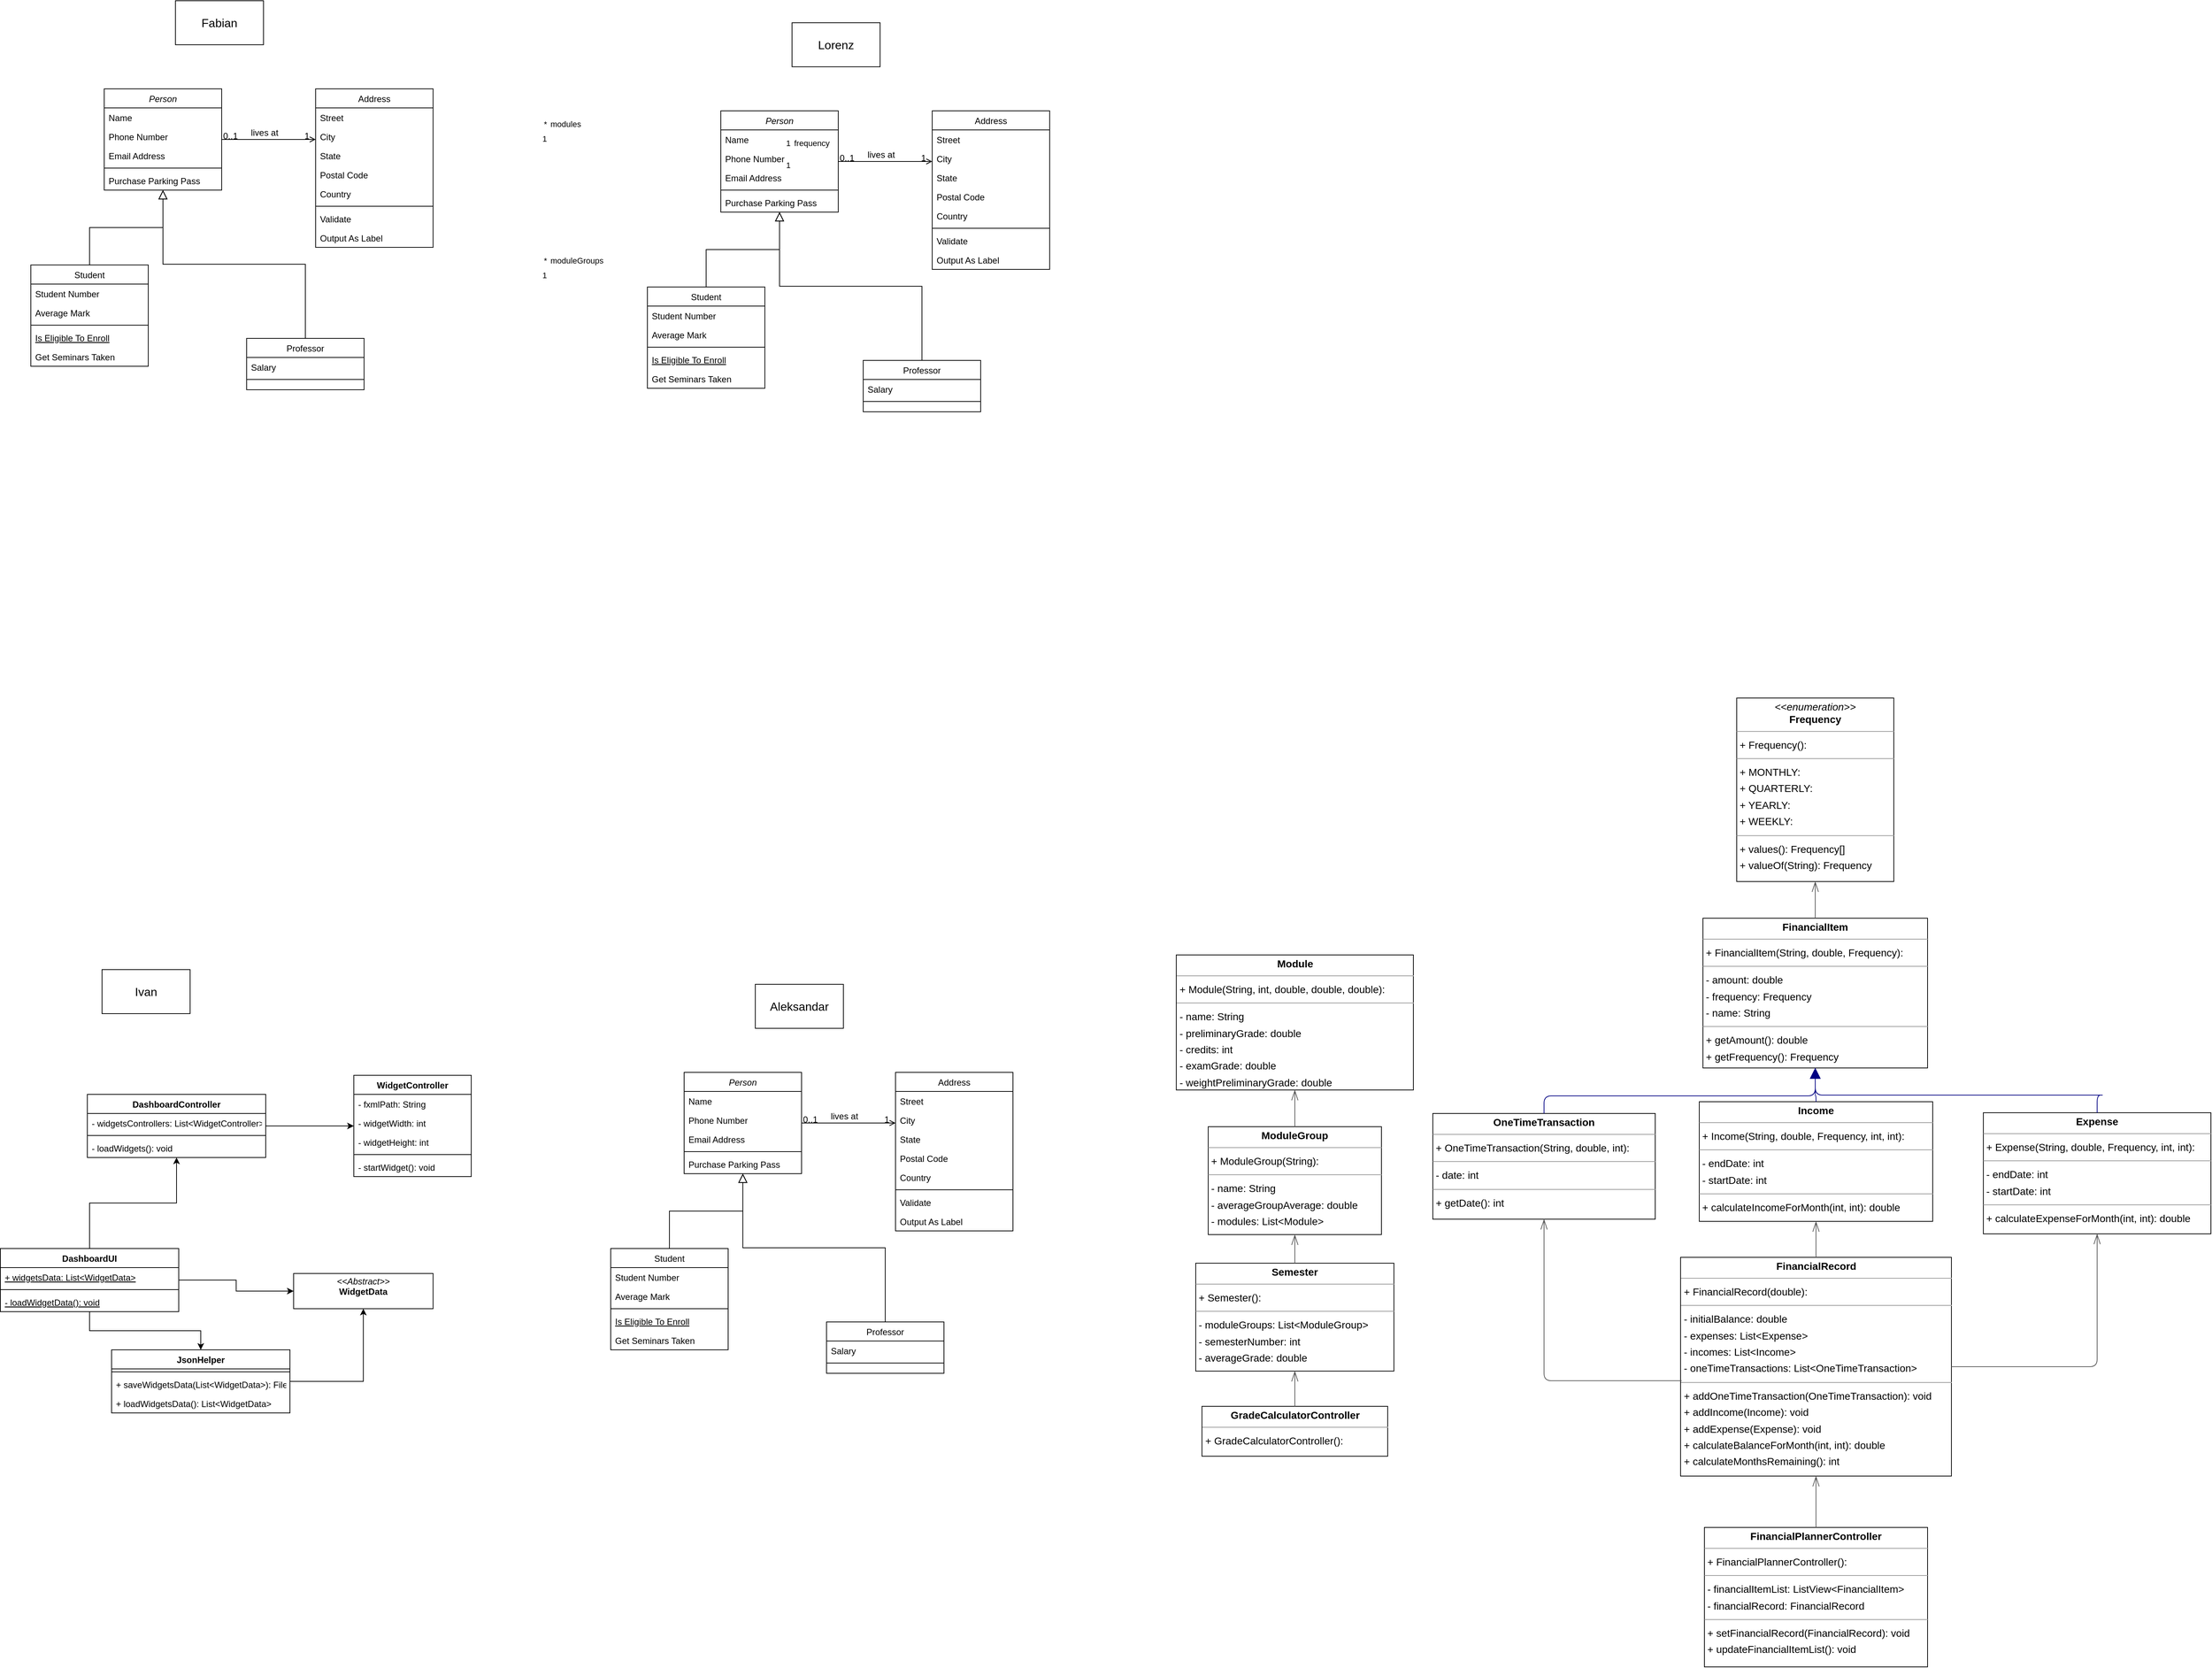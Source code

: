 <mxfile version="20.5.3" type="embed"><diagram id="C5RBs43oDa-KdzZeNtuy" name="Page-1"><mxGraphModel dx="1833" dy="562" grid="1" gridSize="10" guides="1" tooltips="1" connect="1" arrows="1" fold="1" page="1" pageScale="1" pageWidth="827" pageHeight="1169" math="0" shadow="0"><root><mxCell id="WIyWlLk6GJQsqaUBKTNV-0"/><mxCell id="WIyWlLk6GJQsqaUBKTNV-1" parent="WIyWlLk6GJQsqaUBKTNV-0"/><mxCell id="zkfFHV4jXpPFQw0GAbJ--0" value="Person" style="swimlane;fontStyle=2;align=center;verticalAlign=top;childLayout=stackLayout;horizontal=1;startSize=26;horizontalStack=0;resizeParent=1;resizeLast=0;collapsible=1;marginBottom=0;rounded=0;shadow=0;strokeWidth=1;" parent="WIyWlLk6GJQsqaUBKTNV-1" vertex="1"><mxGeometry x="-570" y="140" width="160" height="138" as="geometry"><mxRectangle x="230" y="140" width="160" height="26" as="alternateBounds"/></mxGeometry></mxCell><mxCell id="zkfFHV4jXpPFQw0GAbJ--1" value="Name" style="text;align=left;verticalAlign=top;spacingLeft=4;spacingRight=4;overflow=hidden;rotatable=0;points=[[0,0.5],[1,0.5]];portConstraint=eastwest;" parent="zkfFHV4jXpPFQw0GAbJ--0" vertex="1"><mxGeometry y="26" width="160" height="26" as="geometry"/></mxCell><mxCell id="zkfFHV4jXpPFQw0GAbJ--2" value="Phone Number" style="text;align=left;verticalAlign=top;spacingLeft=4;spacingRight=4;overflow=hidden;rotatable=0;points=[[0,0.5],[1,0.5]];portConstraint=eastwest;rounded=0;shadow=0;html=0;" parent="zkfFHV4jXpPFQw0GAbJ--0" vertex="1"><mxGeometry y="52" width="160" height="26" as="geometry"/></mxCell><mxCell id="zkfFHV4jXpPFQw0GAbJ--3" value="Email Address" style="text;align=left;verticalAlign=top;spacingLeft=4;spacingRight=4;overflow=hidden;rotatable=0;points=[[0,0.5],[1,0.5]];portConstraint=eastwest;rounded=0;shadow=0;html=0;" parent="zkfFHV4jXpPFQw0GAbJ--0" vertex="1"><mxGeometry y="78" width="160" height="26" as="geometry"/></mxCell><mxCell id="zkfFHV4jXpPFQw0GAbJ--4" value="" style="line;html=1;strokeWidth=1;align=left;verticalAlign=middle;spacingTop=-1;spacingLeft=3;spacingRight=3;rotatable=0;labelPosition=right;points=[];portConstraint=eastwest;" parent="zkfFHV4jXpPFQw0GAbJ--0" vertex="1"><mxGeometry y="104" width="160" height="8" as="geometry"/></mxCell><mxCell id="zkfFHV4jXpPFQw0GAbJ--5" value="Purchase Parking Pass" style="text;align=left;verticalAlign=top;spacingLeft=4;spacingRight=4;overflow=hidden;rotatable=0;points=[[0,0.5],[1,0.5]];portConstraint=eastwest;" parent="zkfFHV4jXpPFQw0GAbJ--0" vertex="1"><mxGeometry y="112" width="160" height="26" as="geometry"/></mxCell><mxCell id="zkfFHV4jXpPFQw0GAbJ--6" value="Student" style="swimlane;fontStyle=0;align=center;verticalAlign=top;childLayout=stackLayout;horizontal=1;startSize=26;horizontalStack=0;resizeParent=1;resizeLast=0;collapsible=1;marginBottom=0;rounded=0;shadow=0;strokeWidth=1;" parent="WIyWlLk6GJQsqaUBKTNV-1" vertex="1"><mxGeometry x="-670" y="380" width="160" height="138" as="geometry"><mxRectangle x="130" y="380" width="160" height="26" as="alternateBounds"/></mxGeometry></mxCell><mxCell id="zkfFHV4jXpPFQw0GAbJ--7" value="Student Number" style="text;align=left;verticalAlign=top;spacingLeft=4;spacingRight=4;overflow=hidden;rotatable=0;points=[[0,0.5],[1,0.5]];portConstraint=eastwest;" parent="zkfFHV4jXpPFQw0GAbJ--6" vertex="1"><mxGeometry y="26" width="160" height="26" as="geometry"/></mxCell><mxCell id="zkfFHV4jXpPFQw0GAbJ--8" value="Average Mark" style="text;align=left;verticalAlign=top;spacingLeft=4;spacingRight=4;overflow=hidden;rotatable=0;points=[[0,0.5],[1,0.5]];portConstraint=eastwest;rounded=0;shadow=0;html=0;" parent="zkfFHV4jXpPFQw0GAbJ--6" vertex="1"><mxGeometry y="52" width="160" height="26" as="geometry"/></mxCell><mxCell id="zkfFHV4jXpPFQw0GAbJ--9" value="" style="line;html=1;strokeWidth=1;align=left;verticalAlign=middle;spacingTop=-1;spacingLeft=3;spacingRight=3;rotatable=0;labelPosition=right;points=[];portConstraint=eastwest;" parent="zkfFHV4jXpPFQw0GAbJ--6" vertex="1"><mxGeometry y="78" width="160" height="8" as="geometry"/></mxCell><mxCell id="zkfFHV4jXpPFQw0GAbJ--10" value="Is Eligible To Enroll" style="text;align=left;verticalAlign=top;spacingLeft=4;spacingRight=4;overflow=hidden;rotatable=0;points=[[0,0.5],[1,0.5]];portConstraint=eastwest;fontStyle=4" parent="zkfFHV4jXpPFQw0GAbJ--6" vertex="1"><mxGeometry y="86" width="160" height="26" as="geometry"/></mxCell><mxCell id="zkfFHV4jXpPFQw0GAbJ--11" value="Get Seminars Taken" style="text;align=left;verticalAlign=top;spacingLeft=4;spacingRight=4;overflow=hidden;rotatable=0;points=[[0,0.5],[1,0.5]];portConstraint=eastwest;" parent="zkfFHV4jXpPFQw0GAbJ--6" vertex="1"><mxGeometry y="112" width="160" height="26" as="geometry"/></mxCell><mxCell id="zkfFHV4jXpPFQw0GAbJ--12" value="" style="endArrow=block;endSize=10;endFill=0;shadow=0;strokeWidth=1;rounded=0;edgeStyle=elbowEdgeStyle;elbow=vertical;" parent="WIyWlLk6GJQsqaUBKTNV-1" source="zkfFHV4jXpPFQw0GAbJ--6" target="zkfFHV4jXpPFQw0GAbJ--0" edge="1"><mxGeometry width="160" relative="1" as="geometry"><mxPoint x="-590" y="223" as="sourcePoint"/><mxPoint x="-590" y="223" as="targetPoint"/></mxGeometry></mxCell><mxCell id="zkfFHV4jXpPFQw0GAbJ--13" value="Professor" style="swimlane;fontStyle=0;align=center;verticalAlign=top;childLayout=stackLayout;horizontal=1;startSize=26;horizontalStack=0;resizeParent=1;resizeLast=0;collapsible=1;marginBottom=0;rounded=0;shadow=0;strokeWidth=1;" parent="WIyWlLk6GJQsqaUBKTNV-1" vertex="1"><mxGeometry x="-376" y="480" width="160" height="70" as="geometry"><mxRectangle x="340" y="380" width="170" height="26" as="alternateBounds"/></mxGeometry></mxCell><mxCell id="zkfFHV4jXpPFQw0GAbJ--14" value="Salary" style="text;align=left;verticalAlign=top;spacingLeft=4;spacingRight=4;overflow=hidden;rotatable=0;points=[[0,0.5],[1,0.5]];portConstraint=eastwest;" parent="zkfFHV4jXpPFQw0GAbJ--13" vertex="1"><mxGeometry y="26" width="160" height="26" as="geometry"/></mxCell><mxCell id="zkfFHV4jXpPFQw0GAbJ--15" value="" style="line;html=1;strokeWidth=1;align=left;verticalAlign=middle;spacingTop=-1;spacingLeft=3;spacingRight=3;rotatable=0;labelPosition=right;points=[];portConstraint=eastwest;" parent="zkfFHV4jXpPFQw0GAbJ--13" vertex="1"><mxGeometry y="52" width="160" height="8" as="geometry"/></mxCell><mxCell id="zkfFHV4jXpPFQw0GAbJ--16" value="" style="endArrow=block;endSize=10;endFill=0;shadow=0;strokeWidth=1;rounded=0;edgeStyle=elbowEdgeStyle;elbow=vertical;" parent="WIyWlLk6GJQsqaUBKTNV-1" source="zkfFHV4jXpPFQw0GAbJ--13" target="zkfFHV4jXpPFQw0GAbJ--0" edge="1"><mxGeometry width="160" relative="1" as="geometry"><mxPoint x="-580" y="393" as="sourcePoint"/><mxPoint x="-480" y="291" as="targetPoint"/></mxGeometry></mxCell><mxCell id="zkfFHV4jXpPFQw0GAbJ--17" value="Address" style="swimlane;fontStyle=0;align=center;verticalAlign=top;childLayout=stackLayout;horizontal=1;startSize=26;horizontalStack=0;resizeParent=1;resizeLast=0;collapsible=1;marginBottom=0;rounded=0;shadow=0;strokeWidth=1;" parent="WIyWlLk6GJQsqaUBKTNV-1" vertex="1"><mxGeometry x="-282" y="140" width="160" height="216" as="geometry"><mxRectangle x="550" y="140" width="160" height="26" as="alternateBounds"/></mxGeometry></mxCell><mxCell id="zkfFHV4jXpPFQw0GAbJ--18" value="Street" style="text;align=left;verticalAlign=top;spacingLeft=4;spacingRight=4;overflow=hidden;rotatable=0;points=[[0,0.5],[1,0.5]];portConstraint=eastwest;" parent="zkfFHV4jXpPFQw0GAbJ--17" vertex="1"><mxGeometry y="26" width="160" height="26" as="geometry"/></mxCell><mxCell id="zkfFHV4jXpPFQw0GAbJ--19" value="City" style="text;align=left;verticalAlign=top;spacingLeft=4;spacingRight=4;overflow=hidden;rotatable=0;points=[[0,0.5],[1,0.5]];portConstraint=eastwest;rounded=0;shadow=0;html=0;" parent="zkfFHV4jXpPFQw0GAbJ--17" vertex="1"><mxGeometry y="52" width="160" height="26" as="geometry"/></mxCell><mxCell id="zkfFHV4jXpPFQw0GAbJ--20" value="State" style="text;align=left;verticalAlign=top;spacingLeft=4;spacingRight=4;overflow=hidden;rotatable=0;points=[[0,0.5],[1,0.5]];portConstraint=eastwest;rounded=0;shadow=0;html=0;" parent="zkfFHV4jXpPFQw0GAbJ--17" vertex="1"><mxGeometry y="78" width="160" height="26" as="geometry"/></mxCell><mxCell id="zkfFHV4jXpPFQw0GAbJ--21" value="Postal Code" style="text;align=left;verticalAlign=top;spacingLeft=4;spacingRight=4;overflow=hidden;rotatable=0;points=[[0,0.5],[1,0.5]];portConstraint=eastwest;rounded=0;shadow=0;html=0;" parent="zkfFHV4jXpPFQw0GAbJ--17" vertex="1"><mxGeometry y="104" width="160" height="26" as="geometry"/></mxCell><mxCell id="zkfFHV4jXpPFQw0GAbJ--22" value="Country" style="text;align=left;verticalAlign=top;spacingLeft=4;spacingRight=4;overflow=hidden;rotatable=0;points=[[0,0.5],[1,0.5]];portConstraint=eastwest;rounded=0;shadow=0;html=0;" parent="zkfFHV4jXpPFQw0GAbJ--17" vertex="1"><mxGeometry y="130" width="160" height="26" as="geometry"/></mxCell><mxCell id="zkfFHV4jXpPFQw0GAbJ--23" value="" style="line;html=1;strokeWidth=1;align=left;verticalAlign=middle;spacingTop=-1;spacingLeft=3;spacingRight=3;rotatable=0;labelPosition=right;points=[];portConstraint=eastwest;" parent="zkfFHV4jXpPFQw0GAbJ--17" vertex="1"><mxGeometry y="156" width="160" height="8" as="geometry"/></mxCell><mxCell id="zkfFHV4jXpPFQw0GAbJ--24" value="Validate" style="text;align=left;verticalAlign=top;spacingLeft=4;spacingRight=4;overflow=hidden;rotatable=0;points=[[0,0.5],[1,0.5]];portConstraint=eastwest;" parent="zkfFHV4jXpPFQw0GAbJ--17" vertex="1"><mxGeometry y="164" width="160" height="26" as="geometry"/></mxCell><mxCell id="zkfFHV4jXpPFQw0GAbJ--25" value="Output As Label" style="text;align=left;verticalAlign=top;spacingLeft=4;spacingRight=4;overflow=hidden;rotatable=0;points=[[0,0.5],[1,0.5]];portConstraint=eastwest;" parent="zkfFHV4jXpPFQw0GAbJ--17" vertex="1"><mxGeometry y="190" width="160" height="26" as="geometry"/></mxCell><mxCell id="zkfFHV4jXpPFQw0GAbJ--26" value="" style="endArrow=open;shadow=0;strokeWidth=1;rounded=0;endFill=1;edgeStyle=elbowEdgeStyle;elbow=vertical;" parent="WIyWlLk6GJQsqaUBKTNV-1" source="zkfFHV4jXpPFQw0GAbJ--0" target="zkfFHV4jXpPFQw0GAbJ--17" edge="1"><mxGeometry x="0.5" y="41" relative="1" as="geometry"><mxPoint x="-410" y="212" as="sourcePoint"/><mxPoint x="-250" y="212" as="targetPoint"/><mxPoint x="-40" y="32" as="offset"/></mxGeometry></mxCell><mxCell id="zkfFHV4jXpPFQw0GAbJ--27" value="0..1" style="resizable=0;align=left;verticalAlign=bottom;labelBackgroundColor=none;fontSize=12;" parent="zkfFHV4jXpPFQw0GAbJ--26" connectable="0" vertex="1"><mxGeometry x="-1" relative="1" as="geometry"><mxPoint y="4" as="offset"/></mxGeometry></mxCell><mxCell id="zkfFHV4jXpPFQw0GAbJ--28" value="1" style="resizable=0;align=right;verticalAlign=bottom;labelBackgroundColor=none;fontSize=12;" parent="zkfFHV4jXpPFQw0GAbJ--26" connectable="0" vertex="1"><mxGeometry x="1" relative="1" as="geometry"><mxPoint x="-7" y="4" as="offset"/></mxGeometry></mxCell><mxCell id="zkfFHV4jXpPFQw0GAbJ--29" value="lives at" style="text;html=1;resizable=0;points=[];;align=center;verticalAlign=middle;labelBackgroundColor=none;rounded=0;shadow=0;strokeWidth=1;fontSize=12;" parent="zkfFHV4jXpPFQw0GAbJ--26" vertex="1" connectable="0"><mxGeometry x="0.5" y="49" relative="1" as="geometry"><mxPoint x="-38" y="40" as="offset"/></mxGeometry></mxCell><mxCell id="mdhn9yWOxvDROkUImOMO-0" value="Fabian" style="rounded=0;whiteSpace=wrap;html=1;fontSize=16;" parent="WIyWlLk6GJQsqaUBKTNV-1" vertex="1"><mxGeometry x="-473" y="20" width="120" height="60" as="geometry"/></mxCell><mxCell id="mdhn9yWOxvDROkUImOMO-1" value="Person" style="swimlane;fontStyle=2;align=center;verticalAlign=top;childLayout=stackLayout;horizontal=1;startSize=26;horizontalStack=0;resizeParent=1;resizeLast=0;collapsible=1;marginBottom=0;rounded=0;shadow=0;strokeWidth=1;" parent="WIyWlLk6GJQsqaUBKTNV-1" vertex="1"><mxGeometry x="270" y="170" width="160" height="138" as="geometry"><mxRectangle x="230" y="140" width="160" height="26" as="alternateBounds"/></mxGeometry></mxCell><mxCell id="mdhn9yWOxvDROkUImOMO-2" value="Name" style="text;align=left;verticalAlign=top;spacingLeft=4;spacingRight=4;overflow=hidden;rotatable=0;points=[[0,0.5],[1,0.5]];portConstraint=eastwest;" parent="mdhn9yWOxvDROkUImOMO-1" vertex="1"><mxGeometry y="26" width="160" height="26" as="geometry"/></mxCell><mxCell id="mdhn9yWOxvDROkUImOMO-3" value="Phone Number" style="text;align=left;verticalAlign=top;spacingLeft=4;spacingRight=4;overflow=hidden;rotatable=0;points=[[0,0.5],[1,0.5]];portConstraint=eastwest;rounded=0;shadow=0;html=0;" parent="mdhn9yWOxvDROkUImOMO-1" vertex="1"><mxGeometry y="52" width="160" height="26" as="geometry"/></mxCell><mxCell id="mdhn9yWOxvDROkUImOMO-4" value="Email Address" style="text;align=left;verticalAlign=top;spacingLeft=4;spacingRight=4;overflow=hidden;rotatable=0;points=[[0,0.5],[1,0.5]];portConstraint=eastwest;rounded=0;shadow=0;html=0;" parent="mdhn9yWOxvDROkUImOMO-1" vertex="1"><mxGeometry y="78" width="160" height="26" as="geometry"/></mxCell><mxCell id="mdhn9yWOxvDROkUImOMO-5" value="" style="line;html=1;strokeWidth=1;align=left;verticalAlign=middle;spacingTop=-1;spacingLeft=3;spacingRight=3;rotatable=0;labelPosition=right;points=[];portConstraint=eastwest;" parent="mdhn9yWOxvDROkUImOMO-1" vertex="1"><mxGeometry y="104" width="160" height="8" as="geometry"/></mxCell><mxCell id="mdhn9yWOxvDROkUImOMO-6" value="Purchase Parking Pass" style="text;align=left;verticalAlign=top;spacingLeft=4;spacingRight=4;overflow=hidden;rotatable=0;points=[[0,0.5],[1,0.5]];portConstraint=eastwest;" parent="mdhn9yWOxvDROkUImOMO-1" vertex="1"><mxGeometry y="112" width="160" height="26" as="geometry"/></mxCell><mxCell id="mdhn9yWOxvDROkUImOMO-7" value="Student" style="swimlane;fontStyle=0;align=center;verticalAlign=top;childLayout=stackLayout;horizontal=1;startSize=26;horizontalStack=0;resizeParent=1;resizeLast=0;collapsible=1;marginBottom=0;rounded=0;shadow=0;strokeWidth=1;" parent="WIyWlLk6GJQsqaUBKTNV-1" vertex="1"><mxGeometry x="170" y="410" width="160" height="138" as="geometry"><mxRectangle x="130" y="380" width="160" height="26" as="alternateBounds"/></mxGeometry></mxCell><mxCell id="mdhn9yWOxvDROkUImOMO-8" value="Student Number" style="text;align=left;verticalAlign=top;spacingLeft=4;spacingRight=4;overflow=hidden;rotatable=0;points=[[0,0.5],[1,0.5]];portConstraint=eastwest;" parent="mdhn9yWOxvDROkUImOMO-7" vertex="1"><mxGeometry y="26" width="160" height="26" as="geometry"/></mxCell><mxCell id="mdhn9yWOxvDROkUImOMO-9" value="Average Mark" style="text;align=left;verticalAlign=top;spacingLeft=4;spacingRight=4;overflow=hidden;rotatable=0;points=[[0,0.5],[1,0.5]];portConstraint=eastwest;rounded=0;shadow=0;html=0;" parent="mdhn9yWOxvDROkUImOMO-7" vertex="1"><mxGeometry y="52" width="160" height="26" as="geometry"/></mxCell><mxCell id="mdhn9yWOxvDROkUImOMO-10" value="" style="line;html=1;strokeWidth=1;align=left;verticalAlign=middle;spacingTop=-1;spacingLeft=3;spacingRight=3;rotatable=0;labelPosition=right;points=[];portConstraint=eastwest;" parent="mdhn9yWOxvDROkUImOMO-7" vertex="1"><mxGeometry y="78" width="160" height="8" as="geometry"/></mxCell><mxCell id="mdhn9yWOxvDROkUImOMO-11" value="Is Eligible To Enroll" style="text;align=left;verticalAlign=top;spacingLeft=4;spacingRight=4;overflow=hidden;rotatable=0;points=[[0,0.5],[1,0.5]];portConstraint=eastwest;fontStyle=4" parent="mdhn9yWOxvDROkUImOMO-7" vertex="1"><mxGeometry y="86" width="160" height="26" as="geometry"/></mxCell><mxCell id="mdhn9yWOxvDROkUImOMO-12" value="Get Seminars Taken" style="text;align=left;verticalAlign=top;spacingLeft=4;spacingRight=4;overflow=hidden;rotatable=0;points=[[0,0.5],[1,0.5]];portConstraint=eastwest;" parent="mdhn9yWOxvDROkUImOMO-7" vertex="1"><mxGeometry y="112" width="160" height="26" as="geometry"/></mxCell><mxCell id="mdhn9yWOxvDROkUImOMO-13" value="" style="endArrow=block;endSize=10;endFill=0;shadow=0;strokeWidth=1;rounded=0;edgeStyle=elbowEdgeStyle;elbow=vertical;" parent="WIyWlLk6GJQsqaUBKTNV-1" source="mdhn9yWOxvDROkUImOMO-7" target="mdhn9yWOxvDROkUImOMO-1" edge="1"><mxGeometry width="160" relative="1" as="geometry"><mxPoint x="250" y="253" as="sourcePoint"/><mxPoint x="250" y="253" as="targetPoint"/></mxGeometry></mxCell><mxCell id="mdhn9yWOxvDROkUImOMO-14" value="Professor" style="swimlane;fontStyle=0;align=center;verticalAlign=top;childLayout=stackLayout;horizontal=1;startSize=26;horizontalStack=0;resizeParent=1;resizeLast=0;collapsible=1;marginBottom=0;rounded=0;shadow=0;strokeWidth=1;" parent="WIyWlLk6GJQsqaUBKTNV-1" vertex="1"><mxGeometry x="464" y="510" width="160" height="70" as="geometry"><mxRectangle x="340" y="380" width="170" height="26" as="alternateBounds"/></mxGeometry></mxCell><mxCell id="mdhn9yWOxvDROkUImOMO-15" value="Salary" style="text;align=left;verticalAlign=top;spacingLeft=4;spacingRight=4;overflow=hidden;rotatable=0;points=[[0,0.5],[1,0.5]];portConstraint=eastwest;" parent="mdhn9yWOxvDROkUImOMO-14" vertex="1"><mxGeometry y="26" width="160" height="26" as="geometry"/></mxCell><mxCell id="mdhn9yWOxvDROkUImOMO-16" value="" style="line;html=1;strokeWidth=1;align=left;verticalAlign=middle;spacingTop=-1;spacingLeft=3;spacingRight=3;rotatable=0;labelPosition=right;points=[];portConstraint=eastwest;" parent="mdhn9yWOxvDROkUImOMO-14" vertex="1"><mxGeometry y="52" width="160" height="8" as="geometry"/></mxCell><mxCell id="mdhn9yWOxvDROkUImOMO-17" value="" style="endArrow=block;endSize=10;endFill=0;shadow=0;strokeWidth=1;rounded=0;edgeStyle=elbowEdgeStyle;elbow=vertical;" parent="WIyWlLk6GJQsqaUBKTNV-1" source="mdhn9yWOxvDROkUImOMO-14" target="mdhn9yWOxvDROkUImOMO-1" edge="1"><mxGeometry width="160" relative="1" as="geometry"><mxPoint x="260" y="423" as="sourcePoint"/><mxPoint x="360" y="321" as="targetPoint"/></mxGeometry></mxCell><mxCell id="mdhn9yWOxvDROkUImOMO-18" value="Address" style="swimlane;fontStyle=0;align=center;verticalAlign=top;childLayout=stackLayout;horizontal=1;startSize=26;horizontalStack=0;resizeParent=1;resizeLast=0;collapsible=1;marginBottom=0;rounded=0;shadow=0;strokeWidth=1;" parent="WIyWlLk6GJQsqaUBKTNV-1" vertex="1"><mxGeometry x="558" y="170" width="160" height="216" as="geometry"><mxRectangle x="550" y="140" width="160" height="26" as="alternateBounds"/></mxGeometry></mxCell><mxCell id="mdhn9yWOxvDROkUImOMO-19" value="Street" style="text;align=left;verticalAlign=top;spacingLeft=4;spacingRight=4;overflow=hidden;rotatable=0;points=[[0,0.5],[1,0.5]];portConstraint=eastwest;" parent="mdhn9yWOxvDROkUImOMO-18" vertex="1"><mxGeometry y="26" width="160" height="26" as="geometry"/></mxCell><mxCell id="mdhn9yWOxvDROkUImOMO-20" value="City" style="text;align=left;verticalAlign=top;spacingLeft=4;spacingRight=4;overflow=hidden;rotatable=0;points=[[0,0.5],[1,0.5]];portConstraint=eastwest;rounded=0;shadow=0;html=0;" parent="mdhn9yWOxvDROkUImOMO-18" vertex="1"><mxGeometry y="52" width="160" height="26" as="geometry"/></mxCell><mxCell id="mdhn9yWOxvDROkUImOMO-21" value="State" style="text;align=left;verticalAlign=top;spacingLeft=4;spacingRight=4;overflow=hidden;rotatable=0;points=[[0,0.5],[1,0.5]];portConstraint=eastwest;rounded=0;shadow=0;html=0;" parent="mdhn9yWOxvDROkUImOMO-18" vertex="1"><mxGeometry y="78" width="160" height="26" as="geometry"/></mxCell><mxCell id="mdhn9yWOxvDROkUImOMO-22" value="Postal Code" style="text;align=left;verticalAlign=top;spacingLeft=4;spacingRight=4;overflow=hidden;rotatable=0;points=[[0,0.5],[1,0.5]];portConstraint=eastwest;rounded=0;shadow=0;html=0;" parent="mdhn9yWOxvDROkUImOMO-18" vertex="1"><mxGeometry y="104" width="160" height="26" as="geometry"/></mxCell><mxCell id="mdhn9yWOxvDROkUImOMO-23" value="Country" style="text;align=left;verticalAlign=top;spacingLeft=4;spacingRight=4;overflow=hidden;rotatable=0;points=[[0,0.5],[1,0.5]];portConstraint=eastwest;rounded=0;shadow=0;html=0;" parent="mdhn9yWOxvDROkUImOMO-18" vertex="1"><mxGeometry y="130" width="160" height="26" as="geometry"/></mxCell><mxCell id="mdhn9yWOxvDROkUImOMO-24" value="" style="line;html=1;strokeWidth=1;align=left;verticalAlign=middle;spacingTop=-1;spacingLeft=3;spacingRight=3;rotatable=0;labelPosition=right;points=[];portConstraint=eastwest;" parent="mdhn9yWOxvDROkUImOMO-18" vertex="1"><mxGeometry y="156" width="160" height="8" as="geometry"/></mxCell><mxCell id="mdhn9yWOxvDROkUImOMO-25" value="Validate" style="text;align=left;verticalAlign=top;spacingLeft=4;spacingRight=4;overflow=hidden;rotatable=0;points=[[0,0.5],[1,0.5]];portConstraint=eastwest;" parent="mdhn9yWOxvDROkUImOMO-18" vertex="1"><mxGeometry y="164" width="160" height="26" as="geometry"/></mxCell><mxCell id="mdhn9yWOxvDROkUImOMO-26" value="Output As Label" style="text;align=left;verticalAlign=top;spacingLeft=4;spacingRight=4;overflow=hidden;rotatable=0;points=[[0,0.5],[1,0.5]];portConstraint=eastwest;" parent="mdhn9yWOxvDROkUImOMO-18" vertex="1"><mxGeometry y="190" width="160" height="26" as="geometry"/></mxCell><mxCell id="mdhn9yWOxvDROkUImOMO-27" value="" style="endArrow=open;shadow=0;strokeWidth=1;rounded=0;endFill=1;edgeStyle=elbowEdgeStyle;elbow=vertical;" parent="WIyWlLk6GJQsqaUBKTNV-1" source="mdhn9yWOxvDROkUImOMO-1" target="mdhn9yWOxvDROkUImOMO-18" edge="1"><mxGeometry x="0.5" y="41" relative="1" as="geometry"><mxPoint x="430" y="242" as="sourcePoint"/><mxPoint x="590" y="242" as="targetPoint"/><mxPoint x="-40" y="32" as="offset"/></mxGeometry></mxCell><mxCell id="mdhn9yWOxvDROkUImOMO-28" value="0..1" style="resizable=0;align=left;verticalAlign=bottom;labelBackgroundColor=none;fontSize=12;" parent="mdhn9yWOxvDROkUImOMO-27" connectable="0" vertex="1"><mxGeometry x="-1" relative="1" as="geometry"><mxPoint y="4" as="offset"/></mxGeometry></mxCell><mxCell id="mdhn9yWOxvDROkUImOMO-29" value="1" style="resizable=0;align=right;verticalAlign=bottom;labelBackgroundColor=none;fontSize=12;" parent="mdhn9yWOxvDROkUImOMO-27" connectable="0" vertex="1"><mxGeometry x="1" relative="1" as="geometry"><mxPoint x="-7" y="4" as="offset"/></mxGeometry></mxCell><mxCell id="mdhn9yWOxvDROkUImOMO-30" value="lives at" style="text;html=1;resizable=0;points=[];;align=center;verticalAlign=middle;labelBackgroundColor=none;rounded=0;shadow=0;strokeWidth=1;fontSize=12;" parent="mdhn9yWOxvDROkUImOMO-27" vertex="1" connectable="0"><mxGeometry x="0.5" y="49" relative="1" as="geometry"><mxPoint x="-38" y="40" as="offset"/></mxGeometry></mxCell><mxCell id="mdhn9yWOxvDROkUImOMO-31" value="Lorenz" style="rounded=0;whiteSpace=wrap;html=1;fontSize=16;" parent="WIyWlLk6GJQsqaUBKTNV-1" vertex="1"><mxGeometry x="367" y="50" width="120" height="60" as="geometry"/></mxCell><mxCell id="mdhn9yWOxvDROkUImOMO-62" value="Ivan" style="rounded=0;whiteSpace=wrap;html=1;fontSize=16;" parent="WIyWlLk6GJQsqaUBKTNV-1" vertex="1"><mxGeometry x="-573" y="1340" width="120" height="60" as="geometry"/></mxCell><mxCell id="mdhn9yWOxvDROkUImOMO-63" value="Person" style="swimlane;fontStyle=2;align=center;verticalAlign=top;childLayout=stackLayout;horizontal=1;startSize=26;horizontalStack=0;resizeParent=1;resizeLast=0;collapsible=1;marginBottom=0;rounded=0;shadow=0;strokeWidth=1;" parent="WIyWlLk6GJQsqaUBKTNV-1" vertex="1"><mxGeometry x="220" y="1480" width="160" height="138" as="geometry"><mxRectangle x="230" y="140" width="160" height="26" as="alternateBounds"/></mxGeometry></mxCell><mxCell id="mdhn9yWOxvDROkUImOMO-64" value="Name" style="text;align=left;verticalAlign=top;spacingLeft=4;spacingRight=4;overflow=hidden;rotatable=0;points=[[0,0.5],[1,0.5]];portConstraint=eastwest;" parent="mdhn9yWOxvDROkUImOMO-63" vertex="1"><mxGeometry y="26" width="160" height="26" as="geometry"/></mxCell><mxCell id="mdhn9yWOxvDROkUImOMO-65" value="Phone Number" style="text;align=left;verticalAlign=top;spacingLeft=4;spacingRight=4;overflow=hidden;rotatable=0;points=[[0,0.5],[1,0.5]];portConstraint=eastwest;rounded=0;shadow=0;html=0;" parent="mdhn9yWOxvDROkUImOMO-63" vertex="1"><mxGeometry y="52" width="160" height="26" as="geometry"/></mxCell><mxCell id="mdhn9yWOxvDROkUImOMO-66" value="Email Address" style="text;align=left;verticalAlign=top;spacingLeft=4;spacingRight=4;overflow=hidden;rotatable=0;points=[[0,0.5],[1,0.5]];portConstraint=eastwest;rounded=0;shadow=0;html=0;" parent="mdhn9yWOxvDROkUImOMO-63" vertex="1"><mxGeometry y="78" width="160" height="26" as="geometry"/></mxCell><mxCell id="mdhn9yWOxvDROkUImOMO-67" value="" style="line;html=1;strokeWidth=1;align=left;verticalAlign=middle;spacingTop=-1;spacingLeft=3;spacingRight=3;rotatable=0;labelPosition=right;points=[];portConstraint=eastwest;" parent="mdhn9yWOxvDROkUImOMO-63" vertex="1"><mxGeometry y="104" width="160" height="8" as="geometry"/></mxCell><mxCell id="mdhn9yWOxvDROkUImOMO-68" value="Purchase Parking Pass" style="text;align=left;verticalAlign=top;spacingLeft=4;spacingRight=4;overflow=hidden;rotatable=0;points=[[0,0.5],[1,0.5]];portConstraint=eastwest;" parent="mdhn9yWOxvDROkUImOMO-63" vertex="1"><mxGeometry y="112" width="160" height="26" as="geometry"/></mxCell><mxCell id="mdhn9yWOxvDROkUImOMO-69" value="Student" style="swimlane;fontStyle=0;align=center;verticalAlign=top;childLayout=stackLayout;horizontal=1;startSize=26;horizontalStack=0;resizeParent=1;resizeLast=0;collapsible=1;marginBottom=0;rounded=0;shadow=0;strokeWidth=1;" parent="WIyWlLk6GJQsqaUBKTNV-1" vertex="1"><mxGeometry x="120" y="1720" width="160" height="138" as="geometry"><mxRectangle x="130" y="380" width="160" height="26" as="alternateBounds"/></mxGeometry></mxCell><mxCell id="mdhn9yWOxvDROkUImOMO-70" value="Student Number" style="text;align=left;verticalAlign=top;spacingLeft=4;spacingRight=4;overflow=hidden;rotatable=0;points=[[0,0.5],[1,0.5]];portConstraint=eastwest;" parent="mdhn9yWOxvDROkUImOMO-69" vertex="1"><mxGeometry y="26" width="160" height="26" as="geometry"/></mxCell><mxCell id="mdhn9yWOxvDROkUImOMO-71" value="Average Mark" style="text;align=left;verticalAlign=top;spacingLeft=4;spacingRight=4;overflow=hidden;rotatable=0;points=[[0,0.5],[1,0.5]];portConstraint=eastwest;rounded=0;shadow=0;html=0;" parent="mdhn9yWOxvDROkUImOMO-69" vertex="1"><mxGeometry y="52" width="160" height="26" as="geometry"/></mxCell><mxCell id="mdhn9yWOxvDROkUImOMO-72" value="" style="line;html=1;strokeWidth=1;align=left;verticalAlign=middle;spacingTop=-1;spacingLeft=3;spacingRight=3;rotatable=0;labelPosition=right;points=[];portConstraint=eastwest;" parent="mdhn9yWOxvDROkUImOMO-69" vertex="1"><mxGeometry y="78" width="160" height="8" as="geometry"/></mxCell><mxCell id="mdhn9yWOxvDROkUImOMO-73" value="Is Eligible To Enroll" style="text;align=left;verticalAlign=top;spacingLeft=4;spacingRight=4;overflow=hidden;rotatable=0;points=[[0,0.5],[1,0.5]];portConstraint=eastwest;fontStyle=4" parent="mdhn9yWOxvDROkUImOMO-69" vertex="1"><mxGeometry y="86" width="160" height="26" as="geometry"/></mxCell><mxCell id="mdhn9yWOxvDROkUImOMO-74" value="Get Seminars Taken" style="text;align=left;verticalAlign=top;spacingLeft=4;spacingRight=4;overflow=hidden;rotatable=0;points=[[0,0.5],[1,0.5]];portConstraint=eastwest;" parent="mdhn9yWOxvDROkUImOMO-69" vertex="1"><mxGeometry y="112" width="160" height="26" as="geometry"/></mxCell><mxCell id="mdhn9yWOxvDROkUImOMO-75" value="" style="endArrow=block;endSize=10;endFill=0;shadow=0;strokeWidth=1;rounded=0;edgeStyle=elbowEdgeStyle;elbow=vertical;" parent="WIyWlLk6GJQsqaUBKTNV-1" source="mdhn9yWOxvDROkUImOMO-69" target="mdhn9yWOxvDROkUImOMO-63" edge="1"><mxGeometry width="160" relative="1" as="geometry"><mxPoint x="200" y="1563" as="sourcePoint"/><mxPoint x="200" y="1563" as="targetPoint"/></mxGeometry></mxCell><mxCell id="mdhn9yWOxvDROkUImOMO-76" value="Professor" style="swimlane;fontStyle=0;align=center;verticalAlign=top;childLayout=stackLayout;horizontal=1;startSize=26;horizontalStack=0;resizeParent=1;resizeLast=0;collapsible=1;marginBottom=0;rounded=0;shadow=0;strokeWidth=1;" parent="WIyWlLk6GJQsqaUBKTNV-1" vertex="1"><mxGeometry x="414" y="1820" width="160" height="70" as="geometry"><mxRectangle x="340" y="380" width="170" height="26" as="alternateBounds"/></mxGeometry></mxCell><mxCell id="mdhn9yWOxvDROkUImOMO-77" value="Salary" style="text;align=left;verticalAlign=top;spacingLeft=4;spacingRight=4;overflow=hidden;rotatable=0;points=[[0,0.5],[1,0.5]];portConstraint=eastwest;" parent="mdhn9yWOxvDROkUImOMO-76" vertex="1"><mxGeometry y="26" width="160" height="26" as="geometry"/></mxCell><mxCell id="mdhn9yWOxvDROkUImOMO-78" value="" style="line;html=1;strokeWidth=1;align=left;verticalAlign=middle;spacingTop=-1;spacingLeft=3;spacingRight=3;rotatable=0;labelPosition=right;points=[];portConstraint=eastwest;" parent="mdhn9yWOxvDROkUImOMO-76" vertex="1"><mxGeometry y="52" width="160" height="8" as="geometry"/></mxCell><mxCell id="mdhn9yWOxvDROkUImOMO-79" value="" style="endArrow=block;endSize=10;endFill=0;shadow=0;strokeWidth=1;rounded=0;edgeStyle=elbowEdgeStyle;elbow=vertical;" parent="WIyWlLk6GJQsqaUBKTNV-1" source="mdhn9yWOxvDROkUImOMO-76" target="mdhn9yWOxvDROkUImOMO-63" edge="1"><mxGeometry width="160" relative="1" as="geometry"><mxPoint x="210" y="1733" as="sourcePoint"/><mxPoint x="310" y="1631" as="targetPoint"/></mxGeometry></mxCell><mxCell id="mdhn9yWOxvDROkUImOMO-80" value="Address" style="swimlane;fontStyle=0;align=center;verticalAlign=top;childLayout=stackLayout;horizontal=1;startSize=26;horizontalStack=0;resizeParent=1;resizeLast=0;collapsible=1;marginBottom=0;rounded=0;shadow=0;strokeWidth=1;" parent="WIyWlLk6GJQsqaUBKTNV-1" vertex="1"><mxGeometry x="508" y="1480" width="160" height="216" as="geometry"><mxRectangle x="550" y="140" width="160" height="26" as="alternateBounds"/></mxGeometry></mxCell><mxCell id="mdhn9yWOxvDROkUImOMO-81" value="Street" style="text;align=left;verticalAlign=top;spacingLeft=4;spacingRight=4;overflow=hidden;rotatable=0;points=[[0,0.5],[1,0.5]];portConstraint=eastwest;" parent="mdhn9yWOxvDROkUImOMO-80" vertex="1"><mxGeometry y="26" width="160" height="26" as="geometry"/></mxCell><mxCell id="mdhn9yWOxvDROkUImOMO-82" value="City" style="text;align=left;verticalAlign=top;spacingLeft=4;spacingRight=4;overflow=hidden;rotatable=0;points=[[0,0.5],[1,0.5]];portConstraint=eastwest;rounded=0;shadow=0;html=0;" parent="mdhn9yWOxvDROkUImOMO-80" vertex="1"><mxGeometry y="52" width="160" height="26" as="geometry"/></mxCell><mxCell id="mdhn9yWOxvDROkUImOMO-83" value="State" style="text;align=left;verticalAlign=top;spacingLeft=4;spacingRight=4;overflow=hidden;rotatable=0;points=[[0,0.5],[1,0.5]];portConstraint=eastwest;rounded=0;shadow=0;html=0;" parent="mdhn9yWOxvDROkUImOMO-80" vertex="1"><mxGeometry y="78" width="160" height="26" as="geometry"/></mxCell><mxCell id="mdhn9yWOxvDROkUImOMO-84" value="Postal Code" style="text;align=left;verticalAlign=top;spacingLeft=4;spacingRight=4;overflow=hidden;rotatable=0;points=[[0,0.5],[1,0.5]];portConstraint=eastwest;rounded=0;shadow=0;html=0;" parent="mdhn9yWOxvDROkUImOMO-80" vertex="1"><mxGeometry y="104" width="160" height="26" as="geometry"/></mxCell><mxCell id="mdhn9yWOxvDROkUImOMO-85" value="Country" style="text;align=left;verticalAlign=top;spacingLeft=4;spacingRight=4;overflow=hidden;rotatable=0;points=[[0,0.5],[1,0.5]];portConstraint=eastwest;rounded=0;shadow=0;html=0;" parent="mdhn9yWOxvDROkUImOMO-80" vertex="1"><mxGeometry y="130" width="160" height="26" as="geometry"/></mxCell><mxCell id="mdhn9yWOxvDROkUImOMO-86" value="" style="line;html=1;strokeWidth=1;align=left;verticalAlign=middle;spacingTop=-1;spacingLeft=3;spacingRight=3;rotatable=0;labelPosition=right;points=[];portConstraint=eastwest;" parent="mdhn9yWOxvDROkUImOMO-80" vertex="1"><mxGeometry y="156" width="160" height="8" as="geometry"/></mxCell><mxCell id="mdhn9yWOxvDROkUImOMO-87" value="Validate" style="text;align=left;verticalAlign=top;spacingLeft=4;spacingRight=4;overflow=hidden;rotatable=0;points=[[0,0.5],[1,0.5]];portConstraint=eastwest;" parent="mdhn9yWOxvDROkUImOMO-80" vertex="1"><mxGeometry y="164" width="160" height="26" as="geometry"/></mxCell><mxCell id="mdhn9yWOxvDROkUImOMO-88" value="Output As Label" style="text;align=left;verticalAlign=top;spacingLeft=4;spacingRight=4;overflow=hidden;rotatable=0;points=[[0,0.5],[1,0.5]];portConstraint=eastwest;" parent="mdhn9yWOxvDROkUImOMO-80" vertex="1"><mxGeometry y="190" width="160" height="26" as="geometry"/></mxCell><mxCell id="mdhn9yWOxvDROkUImOMO-89" value="" style="endArrow=open;shadow=0;strokeWidth=1;rounded=0;endFill=1;edgeStyle=elbowEdgeStyle;elbow=vertical;" parent="WIyWlLk6GJQsqaUBKTNV-1" source="mdhn9yWOxvDROkUImOMO-63" target="mdhn9yWOxvDROkUImOMO-80" edge="1"><mxGeometry x="0.5" y="41" relative="1" as="geometry"><mxPoint x="380" y="1552" as="sourcePoint"/><mxPoint x="540" y="1552" as="targetPoint"/><mxPoint x="-40" y="32" as="offset"/></mxGeometry></mxCell><mxCell id="mdhn9yWOxvDROkUImOMO-90" value="0..1" style="resizable=0;align=left;verticalAlign=bottom;labelBackgroundColor=none;fontSize=12;" parent="mdhn9yWOxvDROkUImOMO-89" connectable="0" vertex="1"><mxGeometry x="-1" relative="1" as="geometry"><mxPoint y="4" as="offset"/></mxGeometry></mxCell><mxCell id="mdhn9yWOxvDROkUImOMO-91" value="1" style="resizable=0;align=right;verticalAlign=bottom;labelBackgroundColor=none;fontSize=12;" parent="mdhn9yWOxvDROkUImOMO-89" connectable="0" vertex="1"><mxGeometry x="1" relative="1" as="geometry"><mxPoint x="-7" y="4" as="offset"/></mxGeometry></mxCell><mxCell id="mdhn9yWOxvDROkUImOMO-92" value="lives at" style="text;html=1;resizable=0;points=[];;align=center;verticalAlign=middle;labelBackgroundColor=none;rounded=0;shadow=0;strokeWidth=1;fontSize=12;" parent="mdhn9yWOxvDROkUImOMO-89" vertex="1" connectable="0"><mxGeometry x="0.5" y="49" relative="1" as="geometry"><mxPoint x="-38" y="40" as="offset"/></mxGeometry></mxCell><mxCell id="mdhn9yWOxvDROkUImOMO-93" value="Aleksandar" style="rounded=0;whiteSpace=wrap;html=1;fontSize=16;" parent="WIyWlLk6GJQsqaUBKTNV-1" vertex="1"><mxGeometry x="317" y="1360" width="120" height="60" as="geometry"/></mxCell><mxCell id="0" value="&lt;p style=&quot;margin:0px;margin-top:4px;text-align:center;&quot;&gt;&lt;b&gt;Expense&lt;/b&gt;&lt;/p&gt;&lt;hr size=&quot;1&quot;/&gt;&lt;p style=&quot;margin:0 0 0 4px;line-height:1.6;&quot;&gt;+ Expense(String, double, Frequency, int, int): &lt;/p&gt;&lt;hr size=&quot;1&quot;/&gt;&lt;p style=&quot;margin:0 0 0 4px;line-height:1.6;&quot;&gt;- endDate: int&lt;br/&gt;- startDate: int&lt;/p&gt;&lt;hr size=&quot;1&quot;/&gt;&lt;p style=&quot;margin:0 0 0 4px;line-height:1.6;&quot;&gt;+ calculateExpenseForMonth(int, int): double&lt;/p&gt;" style="verticalAlign=top;align=left;overflow=fill;fontSize=14;fontFamily=Helvetica;html=1;rounded=0;shadow=0;comic=0;labelBackgroundColor=none;strokeWidth=1;" parent="WIyWlLk6GJQsqaUBKTNV-1" vertex="1"><mxGeometry x="1990" y="1535" width="310" height="165" as="geometry"/></mxCell><mxCell id="1" value="&lt;p style=&quot;margin:0px;margin-top:4px;text-align:center;&quot;&gt;&lt;b&gt;FinancialItem&lt;/b&gt;&lt;/p&gt;&lt;hr size=&quot;1&quot;/&gt;&lt;p style=&quot;margin:0 0 0 4px;line-height:1.6;&quot;&gt;+ FinancialItem(String, double, Frequency): &lt;/p&gt;&lt;hr size=&quot;1&quot;/&gt;&lt;p style=&quot;margin:0 0 0 4px;line-height:1.6;&quot;&gt;- amount: double&lt;br/&gt;- frequency: Frequency&lt;br/&gt;- name: String&lt;/p&gt;&lt;hr size=&quot;1&quot;/&gt;&lt;p style=&quot;margin:0 0 0 4px;line-height:1.6;&quot;&gt;+ getAmount(): double&lt;br/&gt;+ getFrequency(): Frequency&lt;/p&gt;" style="verticalAlign=top;align=left;overflow=fill;fontSize=14;fontFamily=Helvetica;html=1;rounded=0;shadow=0;comic=0;labelBackgroundColor=none;strokeWidth=1;" parent="WIyWlLk6GJQsqaUBKTNV-1" vertex="1"><mxGeometry x="1608" y="1270" width="306" height="204" as="geometry"/></mxCell><mxCell id="2" value="&lt;p style=&quot;margin:0px;margin-top:4px;text-align:center;&quot;&gt;&lt;b&gt;FinancialPlannerController&lt;/b&gt;&lt;/p&gt;&lt;hr size=&quot;1&quot;/&gt;&lt;p style=&quot;margin:0 0 0 4px;line-height:1.6;&quot;&gt;+ FinancialPlannerController(): &lt;/p&gt;&lt;hr size=&quot;1&quot;/&gt;&lt;p style=&quot;margin:0 0 0 4px;line-height:1.6;&quot;&gt;- financialItemList: ListView&amp;lt;FinancialItem&amp;gt;&lt;br/&gt;- financialRecord: FinancialRecord&lt;/p&gt;&lt;hr size=&quot;1&quot;/&gt;&lt;p style=&quot;margin:0 0 0 4px;line-height:1.6;&quot;&gt;+ setFinancialRecord(FinancialRecord): void&lt;br/&gt;+ updateFinancialItemList(): void&lt;/p&gt;" style="verticalAlign=top;align=left;overflow=fill;fontSize=14;fontFamily=Helvetica;html=1;rounded=0;shadow=0;comic=0;labelBackgroundColor=none;strokeWidth=1;" parent="WIyWlLk6GJQsqaUBKTNV-1" vertex="1"><mxGeometry x="1610" y="2100" width="304" height="190" as="geometry"/></mxCell><mxCell id="3" value="&lt;p style=&quot;margin:0px;margin-top:4px;text-align:center;&quot;&gt;&lt;b&gt;FinancialRecord&lt;/b&gt;&lt;/p&gt;&lt;hr size=&quot;1&quot;/&gt;&lt;p style=&quot;margin:0 0 0 4px;line-height:1.6;&quot;&gt;+ FinancialRecord(double): &lt;/p&gt;&lt;hr size=&quot;1&quot;/&gt;&lt;p style=&quot;margin:0 0 0 4px;line-height:1.6;&quot;&gt;- initialBalance: double&lt;br/&gt;- expenses: List&amp;lt;Expense&amp;gt;&lt;br/&gt;- incomes: List&amp;lt;Income&amp;gt;&lt;br/&gt;- oneTimeTransactions: List&amp;lt;OneTimeTransaction&amp;gt;&lt;/p&gt;&lt;hr size=&quot;1&quot;/&gt;&lt;p style=&quot;margin:0 0 0 4px;line-height:1.6;&quot;&gt;+ addOneTimeTransaction(OneTimeTransaction): void&lt;br/&gt;+ addIncome(Income): void&lt;br/&gt;+ addExpense(Expense): void&lt;br/&gt;+ calculateBalanceForMonth(int, int): double&lt;br/&gt;+ calculateMonthsRemaining(): int&lt;/p&gt;" style="verticalAlign=top;align=left;overflow=fill;fontSize=14;fontFamily=Helvetica;html=1;rounded=0;shadow=0;comic=0;labelBackgroundColor=none;strokeWidth=1;" parent="WIyWlLk6GJQsqaUBKTNV-1" vertex="1"><mxGeometry x="1577.5" y="1732" width="369" height="298" as="geometry"/></mxCell><mxCell id="4" value="&lt;p style=&quot;margin:0px;margin-top:4px;text-align:center;&quot;&gt;&lt;i&gt;&amp;lt;&amp;lt;enumeration&amp;gt;&amp;gt;&lt;/i&gt;&lt;br/&gt;&lt;b&gt;Frequency&lt;/b&gt;&lt;/p&gt;&lt;hr size=&quot;1&quot;/&gt;&lt;p style=&quot;margin:0 0 0 4px;line-height:1.6;&quot;&gt;+ Frequency(): &lt;/p&gt;&lt;hr size=&quot;1&quot;/&gt;&lt;p style=&quot;margin:0 0 0 4px;line-height:1.6;&quot;&gt;+ MONTHLY: &lt;br/&gt;+ QUARTERLY: &lt;br/&gt;+ YEARLY: &lt;br/&gt;+ WEEKLY: &lt;/p&gt;&lt;hr size=&quot;1&quot;/&gt;&lt;p style=&quot;margin:0 0 0 4px;line-height:1.6;&quot;&gt;+ values(): Frequency[]&lt;br/&gt;+ valueOf(String): Frequency&lt;/p&gt;" style="verticalAlign=top;align=left;overflow=fill;fontSize=14;fontFamily=Helvetica;html=1;rounded=0;shadow=0;comic=0;labelBackgroundColor=none;strokeWidth=1;" parent="WIyWlLk6GJQsqaUBKTNV-1" vertex="1"><mxGeometry x="1654" y="970" width="214" height="250" as="geometry"/></mxCell><mxCell id="5" value="&lt;p style=&quot;margin:0px;margin-top:4px;text-align:center;&quot;&gt;&lt;b&gt;Income&lt;/b&gt;&lt;/p&gt;&lt;hr size=&quot;1&quot;/&gt;&lt;p style=&quot;margin:0 0 0 4px;line-height:1.6;&quot;&gt;+ Income(String, double, Frequency, int, int): &lt;/p&gt;&lt;hr size=&quot;1&quot;/&gt;&lt;p style=&quot;margin:0 0 0 4px;line-height:1.6;&quot;&gt;- endDate: int&lt;br/&gt;- startDate: int&lt;/p&gt;&lt;hr size=&quot;1&quot;/&gt;&lt;p style=&quot;margin:0 0 0 4px;line-height:1.6;&quot;&gt;+ calculateIncomeForMonth(int, int): double&lt;/p&gt;" style="verticalAlign=top;align=left;overflow=fill;fontSize=14;fontFamily=Helvetica;html=1;rounded=0;shadow=0;comic=0;labelBackgroundColor=none;strokeWidth=1;" parent="WIyWlLk6GJQsqaUBKTNV-1" vertex="1"><mxGeometry x="1603" y="1520" width="318" height="163" as="geometry"/></mxCell><mxCell id="6" value="&lt;p style=&quot;margin:0px;margin-top:4px;text-align:center;&quot;&gt;&lt;b&gt;OneTimeTransaction&lt;/b&gt;&lt;/p&gt;&lt;hr size=&quot;1&quot;/&gt;&lt;p style=&quot;margin:0 0 0 4px;line-height:1.6;&quot;&gt;+ OneTimeTransaction(String, double, int): &lt;/p&gt;&lt;hr size=&quot;1&quot;/&gt;&lt;p style=&quot;margin:0 0 0 4px;line-height:1.6;&quot;&gt;- date: int&lt;/p&gt;&lt;hr size=&quot;1&quot;/&gt;&lt;p style=&quot;margin:0 0 0 4px;line-height:1.6;&quot;&gt;+ getDate(): int&lt;/p&gt;" style="verticalAlign=top;align=left;overflow=fill;fontSize=14;fontFamily=Helvetica;html=1;rounded=0;shadow=0;comic=0;labelBackgroundColor=none;strokeWidth=1;" parent="WIyWlLk6GJQsqaUBKTNV-1" vertex="1"><mxGeometry x="1240" y="1536" width="303" height="144" as="geometry"/></mxCell><mxCell id="7" value="" style="html=1;rounded=1;edgeStyle=orthogonalEdgeStyle;dashed=0;startArrow=none;endArrow=block;endSize=12;strokeColor=#000082;exitX=0.5;exitY=0;exitDx=0;exitDy=0;entryX=0.500;entryY=1.000;entryDx=0;entryDy=0;" parent="WIyWlLk6GJQsqaUBKTNV-1" source="0" target="1" edge="1"><mxGeometry width="50" height="50" relative="1" as="geometry"><Array as="points"><mxPoint x="2154" y="1511"/><mxPoint x="1948" y="1511"/><mxPoint x="1761" y="1512"/></Array></mxGeometry></mxCell><mxCell id="8" value="" style="html=1;rounded=1;edgeStyle=orthogonalEdgeStyle;dashed=0;startArrow=diamondThinstartSize=12;endArrow=openThin;endSize=12;strokeColor=#595959;exitX=0.5;exitY=0;exitDx=0;exitDy=0;entryX=0.500;entryY=1.000;entryDx=0;entryDy=0;" parent="WIyWlLk6GJQsqaUBKTNV-1" source="1" target="4" edge="1"><mxGeometry width="50" height="50" relative="1" as="geometry"><Array as="points"/></mxGeometry></mxCell><mxCell id="9" value="1" style="edgeLabel;resizable=0;html=1;align=left;verticalAlign=top;strokeColor=default;" parent="8" vertex="1" connectable="0"><mxGeometry x="357" y="201" as="geometry"/></mxCell><mxCell id="10" value="1" style="edgeLabel;resizable=0;html=1;align=left;verticalAlign=top;strokeColor=default;" parent="8" vertex="1" connectable="0"><mxGeometry x="357" y="231" as="geometry"/></mxCell><mxCell id="11" value="frequency" style="edgeLabel;resizable=0;html=1;align=left;verticalAlign=top;strokeColor=default;" parent="8" vertex="1" connectable="0"><mxGeometry x="368" y="201" as="geometry"/></mxCell><mxCell id="12" value="" style="html=1;rounded=1;edgeStyle=orthogonalEdgeStyle;dashed=0;startArrow=diamondThinstartSize=12;endArrow=openThin;endSize=12;strokeColor=#595959;exitX=0.5;exitY=0;exitDx=0;exitDy=0;entryX=0.500;entryY=1.000;entryDx=0;entryDy=0;" parent="WIyWlLk6GJQsqaUBKTNV-1" source="2" target="3" edge="1"><mxGeometry width="50" height="50" relative="1" as="geometry"><Array as="points"/></mxGeometry></mxCell><mxCell id="28" value="" style="html=1;rounded=1;edgeStyle=orthogonalEdgeStyle;dashed=0;startArrow=none;endArrow=block;endSize=12;strokeColor=#000082;exitX=0.500;exitY=0.000;exitDx=0;exitDy=0;entryX=0.500;entryY=1.000;entryDx=0;entryDy=0;" parent="WIyWlLk6GJQsqaUBKTNV-1" source="5" target="1" edge="1"><mxGeometry width="50" height="50" relative="1" as="geometry"><Array as="points"><mxPoint x="1762" y="1512"/><mxPoint x="1761" y="1512"/></Array></mxGeometry></mxCell><mxCell id="29" value="" style="html=1;rounded=1;edgeStyle=orthogonalEdgeStyle;dashed=0;startArrow=none;endArrow=block;endSize=12;strokeColor=#000082;exitX=0.500;exitY=0.000;exitDx=0;exitDy=0;entryX=0.500;entryY=1.000;entryDx=0;entryDy=0;" parent="WIyWlLk6GJQsqaUBKTNV-1" source="6" target="1" edge="1"><mxGeometry width="50" height="50" relative="1" as="geometry"><Array as="points"><mxPoint x="1391" y="1512"/><mxPoint x="1761" y="1512"/></Array></mxGeometry></mxCell><mxCell id="32" value="" style="html=1;rounded=1;edgeStyle=orthogonalEdgeStyle;dashed=0;startArrow=diamondThinstartSize=12;endArrow=openThin;endSize=12;strokeColor=#595959;exitX=0.004;exitY=0.564;exitDx=0;exitDy=0;entryX=0.5;entryY=1;entryDx=0;entryDy=0;exitPerimeter=0;" parent="WIyWlLk6GJQsqaUBKTNV-1" source="3" target="6" edge="1"><mxGeometry width="50" height="50" relative="1" as="geometry"><Array as="points"/><mxPoint x="1340.0" y="2029.94" as="sourcePoint"/><mxPoint x="1341" y="1909.94" as="targetPoint"/></mxGeometry></mxCell><mxCell id="33" value="1" style="edgeLabel;resizable=0;html=1;align=left;verticalAlign=top;strokeColor=default;" parent="32" vertex="1" connectable="0"><mxGeometry x="357" y="201" as="geometry"/></mxCell><mxCell id="34" value="1" style="edgeLabel;resizable=0;html=1;align=left;verticalAlign=top;strokeColor=default;" parent="32" vertex="1" connectable="0"><mxGeometry x="357" y="231" as="geometry"/></mxCell><mxCell id="35" value="frequency" style="edgeLabel;resizable=0;html=1;align=left;verticalAlign=top;strokeColor=default;" parent="32" vertex="1" connectable="0"><mxGeometry x="368" y="201" as="geometry"/></mxCell><mxCell id="36" value="" style="html=1;rounded=1;edgeStyle=orthogonalEdgeStyle;dashed=0;startArrow=diamondThinstartSize=12;endArrow=openThin;endSize=12;strokeColor=#595959;exitX=1;exitY=0.5;exitDx=0;exitDy=0;entryX=0.5;entryY=1;entryDx=0;entryDy=0;" parent="WIyWlLk6GJQsqaUBKTNV-1" source="3" target="0" edge="1"><mxGeometry width="50" height="50" relative="1" as="geometry"><Array as="points"/><mxPoint x="2246.756" y="2050.072" as="sourcePoint"/><mxPoint x="2060.28" y="1830" as="targetPoint"/></mxGeometry></mxCell><mxCell id="37" value="1" style="edgeLabel;resizable=0;html=1;align=left;verticalAlign=top;strokeColor=default;" parent="36" vertex="1" connectable="0"><mxGeometry x="357" y="201" as="geometry"/></mxCell><mxCell id="38" value="1" style="edgeLabel;resizable=0;html=1;align=left;verticalAlign=top;strokeColor=default;" parent="36" vertex="1" connectable="0"><mxGeometry x="357" y="231" as="geometry"/></mxCell><mxCell id="39" value="frequency" style="edgeLabel;resizable=0;html=1;align=left;verticalAlign=top;strokeColor=default;" parent="36" vertex="1" connectable="0"><mxGeometry x="368" y="201" as="geometry"/></mxCell><mxCell id="42" value="" style="html=1;rounded=1;edgeStyle=orthogonalEdgeStyle;dashed=0;startArrow=diamondThinstartSize=12;endArrow=openThin;endSize=12;strokeColor=#595959;exitX=0.5;exitY=0;exitDx=0;exitDy=0;entryX=0.5;entryY=1;entryDx=0;entryDy=0;" parent="WIyWlLk6GJQsqaUBKTNV-1" source="3" target="5" edge="1"><mxGeometry width="50" height="50" relative="1" as="geometry"><Array as="points"/><mxPoint x="2210.0" y="2030" as="sourcePoint"/><mxPoint x="2211" y="1910" as="targetPoint"/></mxGeometry></mxCell><mxCell id="43" value="1" style="edgeLabel;resizable=0;html=1;align=left;verticalAlign=top;strokeColor=default;" parent="42" vertex="1" connectable="0"><mxGeometry x="357" y="201" as="geometry"/></mxCell><mxCell id="44" value="1" style="edgeLabel;resizable=0;html=1;align=left;verticalAlign=top;strokeColor=default;" parent="42" vertex="1" connectable="0"><mxGeometry x="357" y="231" as="geometry"/></mxCell><mxCell id="45" value="frequency" style="edgeLabel;resizable=0;html=1;align=left;verticalAlign=top;strokeColor=default;" parent="42" vertex="1" connectable="0"><mxGeometry x="368" y="201" as="geometry"/></mxCell><mxCell id="46" value="&lt;p style=&quot;margin:0px;margin-top:4px;text-align:center;&quot;&gt;&lt;b&gt;GradeCalculatorController&lt;/b&gt;&lt;/p&gt;&lt;hr size=&quot;1&quot;/&gt;&lt;p style=&quot;margin:0 0 0 4px;line-height:1.6;&quot;&gt;+ GradeCalculatorController(): &lt;/p&gt;" style="verticalAlign=top;align=left;overflow=fill;fontSize=14;fontFamily=Helvetica;html=1;rounded=0;shadow=0;comic=0;labelBackgroundColor=none;strokeWidth=1;" parent="WIyWlLk6GJQsqaUBKTNV-1" vertex="1"><mxGeometry x="925.5" y="1935" width="253" height="68" as="geometry"/></mxCell><mxCell id="47" value="&lt;p style=&quot;margin:0px;margin-top:4px;text-align:center;&quot;&gt;&lt;b&gt;Module&lt;/b&gt;&lt;/p&gt;&lt;hr size=&quot;1&quot;/&gt;&lt;p style=&quot;margin:0 0 0 4px;line-height:1.6;&quot;&gt;+ Module(String, int, double, double, double): &lt;/p&gt;&lt;hr size=&quot;1&quot;/&gt;&lt;p style=&quot;margin:0 0 0 4px;line-height:1.6;&quot;&gt;- name: String&lt;br/&gt;- preliminaryGrade: double&lt;br/&gt;- credits: int&lt;br/&gt;- examGrade: double&lt;br/&gt;- weightPreliminaryGrade: double&lt;/p&gt;" style="verticalAlign=top;align=left;overflow=fill;fontSize=14;fontFamily=Helvetica;html=1;rounded=0;shadow=0;comic=0;labelBackgroundColor=none;strokeWidth=1;" parent="WIyWlLk6GJQsqaUBKTNV-1" vertex="1"><mxGeometry x="890.5" y="1320" width="323" height="184" as="geometry"/></mxCell><mxCell id="48" value="&lt;p style=&quot;margin:0px;margin-top:4px;text-align:center;&quot;&gt;&lt;b&gt;ModuleGroup&lt;/b&gt;&lt;/p&gt;&lt;hr size=&quot;1&quot;/&gt;&lt;p style=&quot;margin:0 0 0 4px;line-height:1.6;&quot;&gt;+ ModuleGroup(String): &lt;/p&gt;&lt;hr size=&quot;1&quot;/&gt;&lt;p style=&quot;margin:0 0 0 4px;line-height:1.6;&quot;&gt;- name: String&lt;br/&gt;- averageGroupAverage: double&lt;br/&gt;- modules: List&amp;lt;Module&amp;gt;&lt;/p&gt;" style="verticalAlign=top;align=left;overflow=fill;fontSize=14;fontFamily=Helvetica;html=1;rounded=0;shadow=0;comic=0;labelBackgroundColor=none;strokeWidth=1;" parent="WIyWlLk6GJQsqaUBKTNV-1" vertex="1"><mxGeometry x="934" y="1554" width="236" height="147" as="geometry"/></mxCell><mxCell id="49" value="&lt;p style=&quot;margin:0px;margin-top:4px;text-align:center;&quot;&gt;&lt;b&gt;Semester&lt;/b&gt;&lt;/p&gt;&lt;hr size=&quot;1&quot;/&gt;&lt;p style=&quot;margin:0 0 0 4px;line-height:1.6;&quot;&gt;+ Semester(): &lt;/p&gt;&lt;hr size=&quot;1&quot;/&gt;&lt;p style=&quot;margin:0 0 0 4px;line-height:1.6;&quot;&gt;- moduleGroups: List&amp;lt;ModuleGroup&amp;gt;&lt;br/&gt;- semesterNumber: int&lt;br/&gt;- averageGrade: double&lt;/p&gt;" style="verticalAlign=top;align=left;overflow=fill;fontSize=14;fontFamily=Helvetica;html=1;rounded=0;shadow=0;comic=0;labelBackgroundColor=none;strokeWidth=1;" parent="WIyWlLk6GJQsqaUBKTNV-1" vertex="1"><mxGeometry x="917" y="1740" width="270" height="147" as="geometry"/></mxCell><mxCell id="50" value="" style="html=1;rounded=1;edgeStyle=orthogonalEdgeStyle;dashed=0;startArrow=diamondThinstartSize=12;endArrow=openThin;endSize=12;strokeColor=#595959;exitX=0.500;exitY=0.000;exitDx=0;exitDy=0;entryX=0.500;entryY=1.000;entryDx=0;entryDy=0;" parent="WIyWlLk6GJQsqaUBKTNV-1" source="48" target="47" edge="1"><mxGeometry width="50" height="50" relative="1" as="geometry"><Array as="points"/></mxGeometry></mxCell><mxCell id="51" value="1" style="edgeLabel;resizable=0;html=1;align=left;verticalAlign=top;strokeColor=default;" parent="50" vertex="1" connectable="0"><mxGeometry x="25" y="195" as="geometry"/></mxCell><mxCell id="52" value="*" style="edgeLabel;resizable=0;html=1;align=left;verticalAlign=top;strokeColor=default;" parent="50" vertex="1" connectable="0"><mxGeometry x="27" y="175" as="geometry"/></mxCell><mxCell id="53" value="modules" style="edgeLabel;resizable=0;html=1;align=left;verticalAlign=top;strokeColor=default;" parent="50" vertex="1" connectable="0"><mxGeometry x="36" y="175" as="geometry"/></mxCell><mxCell id="54" value="" style="html=1;rounded=1;edgeStyle=orthogonalEdgeStyle;dashed=0;startArrow=diamondThinstartSize=12;endArrow=openThin;endSize=12;strokeColor=#595959;exitX=0.500;exitY=0.000;exitDx=0;exitDy=0;entryX=0.500;entryY=1.000;entryDx=0;entryDy=0;" parent="WIyWlLk6GJQsqaUBKTNV-1" source="49" target="48" edge="1"><mxGeometry width="50" height="50" relative="1" as="geometry"><Array as="points"/></mxGeometry></mxCell><mxCell id="55" value="1" style="edgeLabel;resizable=0;html=1;align=left;verticalAlign=top;strokeColor=default;" parent="54" vertex="1" connectable="0"><mxGeometry x="25" y="381" as="geometry"/></mxCell><mxCell id="56" value="*" style="edgeLabel;resizable=0;html=1;align=left;verticalAlign=top;strokeColor=default;" parent="54" vertex="1" connectable="0"><mxGeometry x="27" y="361" as="geometry"/></mxCell><mxCell id="57" value="moduleGroups" style="edgeLabel;resizable=0;html=1;align=left;verticalAlign=top;strokeColor=default;" parent="54" vertex="1" connectable="0"><mxGeometry x="36" y="361" as="geometry"/></mxCell><mxCell id="59" value="" style="html=1;rounded=1;edgeStyle=orthogonalEdgeStyle;dashed=0;startArrow=diamondThinstartSize=12;endArrow=openThin;endSize=12;strokeColor=#595959;exitX=0.5;exitY=0;exitDx=0;exitDy=0;entryX=0.5;entryY=1;entryDx=0;entryDy=0;" parent="WIyWlLk6GJQsqaUBKTNV-1" source="46" target="49" edge="1"><mxGeometry width="50" height="50" relative="1" as="geometry"><Array as="points"/><mxPoint x="1062" y="1750" as="sourcePoint"/><mxPoint x="1160" y="1910" as="targetPoint"/></mxGeometry></mxCell><mxCell id="60" value="1" style="edgeLabel;resizable=0;html=1;align=left;verticalAlign=top;strokeColor=default;" parent="59" vertex="1" connectable="0"><mxGeometry x="25" y="381" as="geometry"/></mxCell><mxCell id="61" value="*" style="edgeLabel;resizable=0;html=1;align=left;verticalAlign=top;strokeColor=default;" parent="59" vertex="1" connectable="0"><mxGeometry x="27" y="361" as="geometry"/></mxCell><mxCell id="62" value="moduleGroups" style="edgeLabel;resizable=0;html=1;align=left;verticalAlign=top;strokeColor=default;" parent="59" vertex="1" connectable="0"><mxGeometry x="36" y="361" as="geometry"/></mxCell><mxCell id="74" style="edgeStyle=orthogonalEdgeStyle;rounded=0;orthogonalLoop=1;jettySize=auto;html=1;exitX=1;exitY=0.5;exitDx=0;exitDy=0;" edge="1" parent="WIyWlLk6GJQsqaUBKTNV-1" source="63" target="67"><mxGeometry relative="1" as="geometry"/></mxCell><mxCell id="63" value="DashboardController" style="swimlane;fontStyle=1;align=center;verticalAlign=top;childLayout=stackLayout;horizontal=1;startSize=26;horizontalStack=0;resizeParent=1;resizeParentMax=0;resizeLast=0;collapsible=1;marginBottom=0;" vertex="1" parent="WIyWlLk6GJQsqaUBKTNV-1"><mxGeometry x="-593" y="1510" width="243" height="86" as="geometry"/></mxCell><mxCell id="64" value="- widgetsControllers: List&lt;WidgetController&gt;" style="text;strokeColor=none;fillColor=none;align=left;verticalAlign=top;spacingLeft=4;spacingRight=4;overflow=hidden;rotatable=0;points=[[0,0.5],[1,0.5]];portConstraint=eastwest;" vertex="1" parent="63"><mxGeometry y="26" width="243" height="26" as="geometry"/></mxCell><mxCell id="65" value="" style="line;strokeWidth=1;fillColor=none;align=left;verticalAlign=middle;spacingTop=-1;spacingLeft=3;spacingRight=3;rotatable=0;labelPosition=right;points=[];portConstraint=eastwest;strokeColor=inherit;" vertex="1" parent="63"><mxGeometry y="52" width="243" height="8" as="geometry"/></mxCell><mxCell id="66" value="- loadWidgets(): void" style="text;strokeColor=none;fillColor=none;align=left;verticalAlign=top;spacingLeft=4;spacingRight=4;overflow=hidden;rotatable=0;points=[[0,0.5],[1,0.5]];portConstraint=eastwest;" vertex="1" parent="63"><mxGeometry y="60" width="243" height="26" as="geometry"/></mxCell><mxCell id="67" value="WidgetController" style="swimlane;fontStyle=1;align=center;verticalAlign=top;childLayout=stackLayout;horizontal=1;startSize=26;horizontalStack=0;resizeParent=1;resizeParentMax=0;resizeLast=0;collapsible=1;marginBottom=0;" vertex="1" parent="WIyWlLk6GJQsqaUBKTNV-1"><mxGeometry x="-230" y="1484" width="160" height="138" as="geometry"/></mxCell><mxCell id="68" value="- fxmlPath: String" style="text;strokeColor=none;fillColor=none;align=left;verticalAlign=top;spacingLeft=4;spacingRight=4;overflow=hidden;rotatable=0;points=[[0,0.5],[1,0.5]];portConstraint=eastwest;" vertex="1" parent="67"><mxGeometry y="26" width="160" height="26" as="geometry"/></mxCell><mxCell id="71" value="- widgetWidth: int" style="text;strokeColor=none;fillColor=none;align=left;verticalAlign=top;spacingLeft=4;spacingRight=4;overflow=hidden;rotatable=0;points=[[0,0.5],[1,0.5]];portConstraint=eastwest;" vertex="1" parent="67"><mxGeometry y="52" width="160" height="26" as="geometry"/></mxCell><mxCell id="72" value="- widgetHeight: int" style="text;strokeColor=none;fillColor=none;align=left;verticalAlign=top;spacingLeft=4;spacingRight=4;overflow=hidden;rotatable=0;points=[[0,0.5],[1,0.5]];portConstraint=eastwest;" vertex="1" parent="67"><mxGeometry y="78" width="160" height="26" as="geometry"/></mxCell><mxCell id="69" value="" style="line;strokeWidth=1;fillColor=none;align=left;verticalAlign=middle;spacingTop=-1;spacingLeft=3;spacingRight=3;rotatable=0;labelPosition=right;points=[];portConstraint=eastwest;strokeColor=inherit;" vertex="1" parent="67"><mxGeometry y="104" width="160" height="8" as="geometry"/></mxCell><mxCell id="70" value="- startWidget(): void" style="text;strokeColor=none;fillColor=none;align=left;verticalAlign=top;spacingLeft=4;spacingRight=4;overflow=hidden;rotatable=0;points=[[0,0.5],[1,0.5]];portConstraint=eastwest;" vertex="1" parent="67"><mxGeometry y="112" width="160" height="26" as="geometry"/></mxCell><mxCell id="79" style="edgeStyle=orthogonalEdgeStyle;rounded=0;orthogonalLoop=1;jettySize=auto;html=1;exitX=0.5;exitY=0;exitDx=0;exitDy=0;" edge="1" parent="WIyWlLk6GJQsqaUBKTNV-1" source="75" target="63"><mxGeometry relative="1" as="geometry"/></mxCell><mxCell id="84" style="edgeStyle=orthogonalEdgeStyle;rounded=0;orthogonalLoop=1;jettySize=auto;html=1;exitX=0.5;exitY=1;exitDx=0;exitDy=0;" edge="1" parent="WIyWlLk6GJQsqaUBKTNV-1" source="75" target="80"><mxGeometry relative="1" as="geometry"/></mxCell><mxCell id="89" style="edgeStyle=orthogonalEdgeStyle;rounded=0;orthogonalLoop=1;jettySize=auto;html=1;exitX=1;exitY=0.5;exitDx=0;exitDy=0;" edge="1" parent="WIyWlLk6GJQsqaUBKTNV-1" source="75" target="88"><mxGeometry relative="1" as="geometry"/></mxCell><mxCell id="75" value="DashboardUI" style="swimlane;fontStyle=1;align=center;verticalAlign=top;childLayout=stackLayout;horizontal=1;startSize=26;horizontalStack=0;resizeParent=1;resizeParentMax=0;resizeLast=0;collapsible=1;marginBottom=0;" vertex="1" parent="WIyWlLk6GJQsqaUBKTNV-1"><mxGeometry x="-711.5" y="1720" width="243" height="86" as="geometry"/></mxCell><mxCell id="92" value="+ widgetsData: List&lt;WidgetData&gt;" style="text;strokeColor=none;fillColor=none;align=left;verticalAlign=top;spacingLeft=4;spacingRight=4;overflow=hidden;rotatable=0;points=[[0,0.5],[1,0.5]];portConstraint=eastwest;fontStyle=4" vertex="1" parent="75"><mxGeometry y="26" width="243" height="26" as="geometry"/></mxCell><mxCell id="77" value="" style="line;strokeWidth=1;fillColor=none;align=left;verticalAlign=middle;spacingTop=-1;spacingLeft=3;spacingRight=3;rotatable=0;labelPosition=right;points=[];portConstraint=eastwest;strokeColor=inherit;" vertex="1" parent="75"><mxGeometry y="52" width="243" height="8" as="geometry"/></mxCell><mxCell id="93" value="- loadWidgetData(): void" style="text;strokeColor=none;fillColor=none;align=left;verticalAlign=top;spacingLeft=4;spacingRight=4;overflow=hidden;rotatable=0;points=[[0,0.5],[1,0.5]];portConstraint=eastwest;fontStyle=4" vertex="1" parent="75"><mxGeometry y="60" width="243" height="26" as="geometry"/></mxCell><mxCell id="90" style="edgeStyle=orthogonalEdgeStyle;rounded=0;orthogonalLoop=1;jettySize=auto;html=1;exitX=1;exitY=0.5;exitDx=0;exitDy=0;" edge="1" parent="WIyWlLk6GJQsqaUBKTNV-1" source="80" target="88"><mxGeometry relative="1" as="geometry"/></mxCell><mxCell id="80" value="JsonHelper" style="swimlane;fontStyle=1;align=center;verticalAlign=top;childLayout=stackLayout;horizontal=1;startSize=26;horizontalStack=0;resizeParent=1;resizeParentMax=0;resizeLast=0;collapsible=1;marginBottom=0;" vertex="1" parent="WIyWlLk6GJQsqaUBKTNV-1"><mxGeometry x="-560" y="1858" width="243" height="86" as="geometry"/></mxCell><mxCell id="82" value="" style="line;strokeWidth=1;fillColor=none;align=left;verticalAlign=middle;spacingTop=-1;spacingLeft=3;spacingRight=3;rotatable=0;labelPosition=right;points=[];portConstraint=eastwest;strokeColor=inherit;" vertex="1" parent="80"><mxGeometry y="26" width="243" height="8" as="geometry"/></mxCell><mxCell id="83" value="+ saveWidgetsData(List&lt;WidgetData&gt;): File" style="text;strokeColor=none;fillColor=none;align=left;verticalAlign=top;spacingLeft=4;spacingRight=4;overflow=hidden;rotatable=0;points=[[0,0.5],[1,0.5]];portConstraint=eastwest;" vertex="1" parent="80"><mxGeometry y="34" width="243" height="26" as="geometry"/></mxCell><mxCell id="91" value="+ loadWidgetsData(): List&lt;WidgetData&gt;" style="text;strokeColor=none;fillColor=none;align=left;verticalAlign=top;spacingLeft=4;spacingRight=4;overflow=hidden;rotatable=0;points=[[0,0.5],[1,0.5]];portConstraint=eastwest;" vertex="1" parent="80"><mxGeometry y="60" width="243" height="26" as="geometry"/></mxCell><mxCell id="88" value="&lt;p style=&quot;margin:0px;margin-top:4px;text-align:center;&quot;&gt;&lt;i&gt;&amp;lt;&amp;lt;Abstract&amp;gt;&amp;gt;&lt;/i&gt;&lt;br&gt;&lt;b&gt;WidgetData&lt;/b&gt;&lt;/p&gt;" style="verticalAlign=top;align=left;overflow=fill;fontSize=12;fontFamily=Helvetica;html=1;" vertex="1" parent="WIyWlLk6GJQsqaUBKTNV-1"><mxGeometry x="-312" y="1754" width="190" height="48" as="geometry"/></mxCell></root></mxGraphModel></diagram></mxfile>